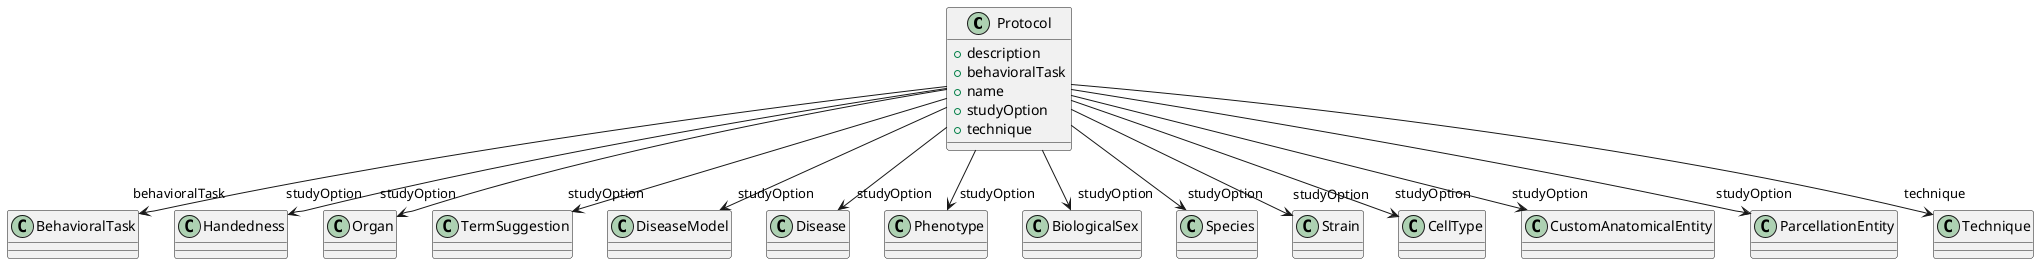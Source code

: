@startuml
class Protocol {
+description
+behavioralTask
+name
+studyOption
+technique

}
Protocol -d-> "behavioralTask" BehavioralTask
Protocol -d-> "studyOption" Handedness
Protocol -d-> "studyOption" Organ
Protocol -d-> "studyOption" TermSuggestion
Protocol -d-> "studyOption" DiseaseModel
Protocol -d-> "studyOption" Disease
Protocol -d-> "studyOption" Phenotype
Protocol -d-> "studyOption" BiologicalSex
Protocol -d-> "studyOption" Species
Protocol -d-> "studyOption" Strain
Protocol -d-> "studyOption" CellType
Protocol -d-> "studyOption" CustomAnatomicalEntity
Protocol -d-> "studyOption" ParcellationEntity
Protocol -d-> "technique" Technique

@enduml